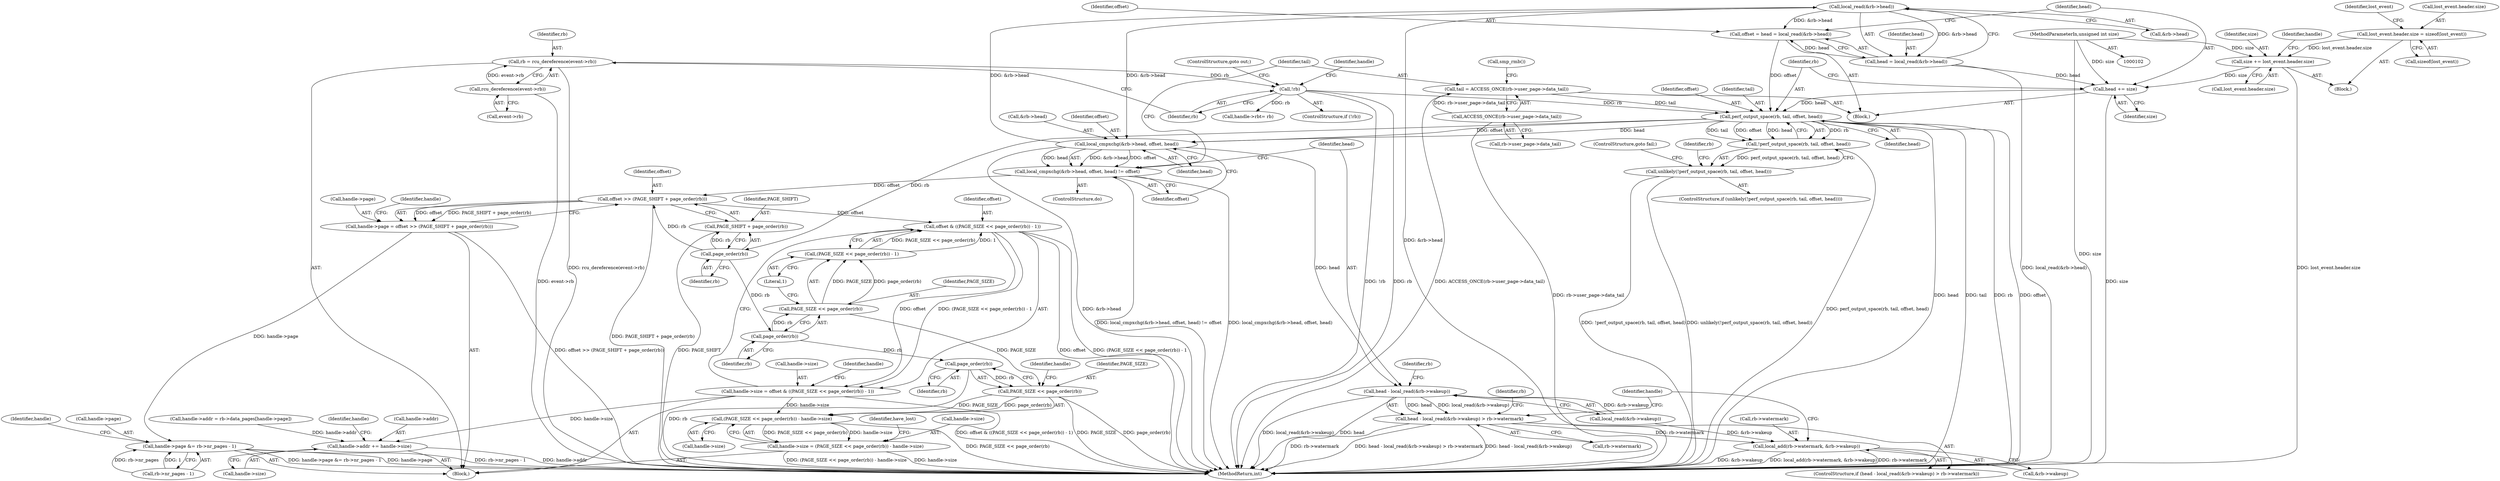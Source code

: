 digraph "0_linux_a8b0ca17b80e92faab46ee7179ba9e99ccb61233_68@API" {
"1000206" [label="(Call,local_read(&rb->head))"];
"1000224" [label="(Call,local_cmpxchg(&rb->head, offset, head))"];
"1000206" [label="(Call,local_read(&rb->head))"];
"1000217" [label="(Call,perf_output_space(rb, tail, offset, head))"];
"1000132" [label="(Call,!rb)"];
"1000125" [label="(Call,rb = rcu_dereference(event->rb))"];
"1000127" [label="(Call,rcu_dereference(event->rb))"];
"1000193" [label="(Call,tail = ACCESS_ONCE(rb->user_page->data_tail))"];
"1000195" [label="(Call,ACCESS_ONCE(rb->user_page->data_tail))"];
"1000202" [label="(Call,offset = head = local_read(&rb->head))"];
"1000204" [label="(Call,head = local_read(&rb->head))"];
"1000211" [label="(Call,head += size)"];
"1000182" [label="(Call,size += lost_event.header.size)"];
"1000166" [label="(Call,lost_event.header.size = sizeof(lost_event))"];
"1000105" [label="(MethodParameterIn,unsigned int size)"];
"1000216" [label="(Call,!perf_output_space(rb, tail, offset, head))"];
"1000215" [label="(Call,unlikely(!perf_output_space(rb, tail, offset, head)))"];
"1000223" [label="(Call,local_cmpxchg(&rb->head, offset, head) != offset)"];
"1000256" [label="(Call,offset >> (PAGE_SHIFT + page_order(rb)))"];
"1000252" [label="(Call,handle->page = offset >> (PAGE_SHIFT + page_order(rb)))"];
"1000262" [label="(Call,handle->page &= rb->nr_pages - 1)"];
"1000275" [label="(Call,offset & ((PAGE_SIZE << page_order(rb)) - 1))"];
"1000271" [label="(Call,handle->size = offset & ((PAGE_SIZE << page_order(rb)) - 1))"];
"1000294" [label="(Call,handle->addr += handle->size)"];
"1000305" [label="(Call,(PAGE_SIZE << page_order(rb)) - handle->size)"];
"1000301" [label="(Call,handle->size = (PAGE_SIZE << page_order(rb)) - handle->size)"];
"1000234" [label="(Call,head - local_read(&rb->wakeup))"];
"1000233" [label="(Call,head - local_read(&rb->wakeup) > rb->watermark)"];
"1000244" [label="(Call,local_add(rb->watermark, &rb->wakeup))"];
"1000260" [label="(Call,page_order(rb))"];
"1000258" [label="(Call,PAGE_SHIFT + page_order(rb))"];
"1000280" [label="(Call,page_order(rb))"];
"1000278" [label="(Call,PAGE_SIZE << page_order(rb))"];
"1000277" [label="(Call,(PAGE_SIZE << page_order(rb)) - 1)"];
"1000306" [label="(Call,PAGE_SIZE << page_order(rb))"];
"1000308" [label="(Call,page_order(rb))"];
"1000224" [label="(Call,local_cmpxchg(&rb->head, offset, head))"];
"1000204" [label="(Call,head = local_read(&rb->head))"];
"1000133" [label="(Identifier,rb)"];
"1000227" [label="(Identifier,rb)"];
"1000283" [label="(Call,handle->addr = rb->data_pages[handle->page])"];
"1000177" [label="(Identifier,lost_event)"];
"1000241" [label="(Call,rb->watermark)"];
"1000275" [label="(Call,offset & ((PAGE_SIZE << page_order(rb)) - 1))"];
"1000137" [label="(Identifier,handle)"];
"1000279" [label="(Identifier,PAGE_SIZE)"];
"1000277" [label="(Call,(PAGE_SIZE << page_order(rb)) - 1)"];
"1000134" [label="(ControlStructure,goto out;)"];
"1000252" [label="(Call,handle->page = offset >> (PAGE_SHIFT + page_order(rb)))"];
"1000203" [label="(Identifier,offset)"];
"1000264" [label="(Identifier,handle)"];
"1000166" [label="(Call,lost_event.header.size = sizeof(lost_event))"];
"1000257" [label="(Identifier,offset)"];
"1000272" [label="(Call,handle->size)"];
"1000127" [label="(Call,rcu_dereference(event->rb))"];
"1000183" [label="(Identifier,size)"];
"1000201" [label="(Call,smp_rmb())"];
"1000302" [label="(Call,handle->size)"];
"1000213" [label="(Identifier,size)"];
"1000233" [label="(Call,head - local_read(&rb->wakeup) > rb->watermark)"];
"1000301" [label="(Call,handle->size = (PAGE_SIZE << page_order(rb)) - handle->size)"];
"1000135" [label="(Call,handle->rb\t= rb)"];
"1000260" [label="(Call,page_order(rb))"];
"1000298" [label="(Call,handle->size)"];
"1000132" [label="(Call,!rb)"];
"1000225" [label="(Call,&rb->head)"];
"1000308" [label="(Call,page_order(rb))"];
"1000172" [label="(Call,sizeof(lost_event))"];
"1000246" [label="(Identifier,rb)"];
"1000131" [label="(ControlStructure,if (!rb))"];
"1000222" [label="(ControlStructure,goto fail;)"];
"1000165" [label="(Block,)"];
"1000258" [label="(Call,PAGE_SHIFT + page_order(rb))"];
"1000194" [label="(Identifier,tail)"];
"1000253" [label="(Call,handle->page)"];
"1000212" [label="(Identifier,head)"];
"1000230" [label="(Identifier,head)"];
"1000191" [label="(ControlStructure,do)"];
"1000261" [label="(Identifier,rb)"];
"1000105" [label="(MethodParameterIn,unsigned int size)"];
"1000217" [label="(Call,perf_output_space(rb, tail, offset, head))"];
"1000229" [label="(Identifier,offset)"];
"1000259" [label="(Identifier,PAGE_SHIFT)"];
"1000107" [label="(Block,)"];
"1000235" [label="(Identifier,head)"];
"1000306" [label="(Call,PAGE_SIZE << page_order(rb))"];
"1000245" [label="(Call,rb->watermark)"];
"1000242" [label="(Identifier,rb)"];
"1000282" [label="(Literal,1)"];
"1000303" [label="(Identifier,handle)"];
"1000232" [label="(ControlStructure,if (head - local_read(&rb->wakeup) > rb->watermark))"];
"1000305" [label="(Call,(PAGE_SIZE << page_order(rb)) - handle->size)"];
"1000216" [label="(Call,!perf_output_space(rb, tail, offset, head))"];
"1000263" [label="(Call,handle->page)"];
"1000190" [label="(Identifier,handle)"];
"1000254" [label="(Identifier,handle)"];
"1000285" [label="(Identifier,handle)"];
"1000184" [label="(Call,lost_event.header.size)"];
"1000309" [label="(Identifier,rb)"];
"1000195" [label="(Call,ACCESS_ONCE(rb->user_page->data_tail))"];
"1000314" [label="(Identifier,have_lost)"];
"1000266" [label="(Call,rb->nr_pages - 1)"];
"1000211" [label="(Call,head += size)"];
"1000234" [label="(Call,head - local_read(&rb->wakeup))"];
"1000126" [label="(Identifier,rb)"];
"1000248" [label="(Call,&rb->wakeup)"];
"1000244" [label="(Call,local_add(rb->watermark, &rb->wakeup))"];
"1000196" [label="(Call,rb->user_page->data_tail)"];
"1000271" [label="(Call,handle->size = offset & ((PAGE_SIZE << page_order(rb)) - 1))"];
"1000223" [label="(Call,local_cmpxchg(&rb->head, offset, head) != offset)"];
"1000193" [label="(Call,tail = ACCESS_ONCE(rb->user_page->data_tail))"];
"1000276" [label="(Identifier,offset)"];
"1000207" [label="(Call,&rb->head)"];
"1000262" [label="(Call,handle->page &= rb->nr_pages - 1)"];
"1000294" [label="(Call,handle->addr += handle->size)"];
"1000192" [label="(Block,)"];
"1000280" [label="(Call,page_order(rb))"];
"1000128" [label="(Call,event->rb)"];
"1000220" [label="(Identifier,offset)"];
"1000218" [label="(Identifier,rb)"];
"1000295" [label="(Call,handle->addr)"];
"1000125" [label="(Call,rb = rcu_dereference(event->rb))"];
"1000182" [label="(Call,size += lost_event.header.size)"];
"1000256" [label="(Call,offset >> (PAGE_SHIFT + page_order(rb)))"];
"1000219" [label="(Identifier,tail)"];
"1000214" [label="(ControlStructure,if (unlikely(!perf_output_space(rb, tail, offset, head))))"];
"1000311" [label="(Identifier,handle)"];
"1000281" [label="(Identifier,rb)"];
"1000205" [label="(Identifier,head)"];
"1000236" [label="(Call,local_read(&rb->wakeup))"];
"1000370" [label="(MethodReturn,int)"];
"1000273" [label="(Identifier,handle)"];
"1000231" [label="(Identifier,offset)"];
"1000221" [label="(Identifier,head)"];
"1000215" [label="(Call,unlikely(!perf_output_space(rb, tail, offset, head)))"];
"1000206" [label="(Call,local_read(&rb->head))"];
"1000278" [label="(Call,PAGE_SIZE << page_order(rb))"];
"1000307" [label="(Identifier,PAGE_SIZE)"];
"1000202" [label="(Call,offset = head = local_read(&rb->head))"];
"1000167" [label="(Call,lost_event.header.size)"];
"1000310" [label="(Call,handle->size)"];
"1000206" -> "1000204"  [label="AST: "];
"1000206" -> "1000207"  [label="CFG: "];
"1000207" -> "1000206"  [label="AST: "];
"1000204" -> "1000206"  [label="CFG: "];
"1000206" -> "1000370"  [label="DDG: &rb->head"];
"1000206" -> "1000202"  [label="DDG: &rb->head"];
"1000206" -> "1000204"  [label="DDG: &rb->head"];
"1000224" -> "1000206"  [label="DDG: &rb->head"];
"1000206" -> "1000224"  [label="DDG: &rb->head"];
"1000224" -> "1000223"  [label="AST: "];
"1000224" -> "1000230"  [label="CFG: "];
"1000225" -> "1000224"  [label="AST: "];
"1000229" -> "1000224"  [label="AST: "];
"1000230" -> "1000224"  [label="AST: "];
"1000231" -> "1000224"  [label="CFG: "];
"1000224" -> "1000370"  [label="DDG: &rb->head"];
"1000224" -> "1000223"  [label="DDG: &rb->head"];
"1000224" -> "1000223"  [label="DDG: offset"];
"1000224" -> "1000223"  [label="DDG: head"];
"1000217" -> "1000224"  [label="DDG: offset"];
"1000217" -> "1000224"  [label="DDG: head"];
"1000224" -> "1000234"  [label="DDG: head"];
"1000217" -> "1000216"  [label="AST: "];
"1000217" -> "1000221"  [label="CFG: "];
"1000218" -> "1000217"  [label="AST: "];
"1000219" -> "1000217"  [label="AST: "];
"1000220" -> "1000217"  [label="AST: "];
"1000221" -> "1000217"  [label="AST: "];
"1000216" -> "1000217"  [label="CFG: "];
"1000217" -> "1000370"  [label="DDG: head"];
"1000217" -> "1000370"  [label="DDG: tail"];
"1000217" -> "1000370"  [label="DDG: rb"];
"1000217" -> "1000370"  [label="DDG: offset"];
"1000217" -> "1000216"  [label="DDG: rb"];
"1000217" -> "1000216"  [label="DDG: tail"];
"1000217" -> "1000216"  [label="DDG: offset"];
"1000217" -> "1000216"  [label="DDG: head"];
"1000132" -> "1000217"  [label="DDG: rb"];
"1000193" -> "1000217"  [label="DDG: tail"];
"1000202" -> "1000217"  [label="DDG: offset"];
"1000211" -> "1000217"  [label="DDG: head"];
"1000217" -> "1000260"  [label="DDG: rb"];
"1000132" -> "1000131"  [label="AST: "];
"1000132" -> "1000133"  [label="CFG: "];
"1000133" -> "1000132"  [label="AST: "];
"1000134" -> "1000132"  [label="CFG: "];
"1000137" -> "1000132"  [label="CFG: "];
"1000132" -> "1000370"  [label="DDG: !rb"];
"1000132" -> "1000370"  [label="DDG: rb"];
"1000125" -> "1000132"  [label="DDG: rb"];
"1000132" -> "1000135"  [label="DDG: rb"];
"1000125" -> "1000107"  [label="AST: "];
"1000125" -> "1000127"  [label="CFG: "];
"1000126" -> "1000125"  [label="AST: "];
"1000127" -> "1000125"  [label="AST: "];
"1000133" -> "1000125"  [label="CFG: "];
"1000125" -> "1000370"  [label="DDG: rcu_dereference(event->rb)"];
"1000127" -> "1000125"  [label="DDG: event->rb"];
"1000127" -> "1000128"  [label="CFG: "];
"1000128" -> "1000127"  [label="AST: "];
"1000127" -> "1000370"  [label="DDG: event->rb"];
"1000193" -> "1000192"  [label="AST: "];
"1000193" -> "1000195"  [label="CFG: "];
"1000194" -> "1000193"  [label="AST: "];
"1000195" -> "1000193"  [label="AST: "];
"1000201" -> "1000193"  [label="CFG: "];
"1000193" -> "1000370"  [label="DDG: ACCESS_ONCE(rb->user_page->data_tail)"];
"1000195" -> "1000193"  [label="DDG: rb->user_page->data_tail"];
"1000195" -> "1000196"  [label="CFG: "];
"1000196" -> "1000195"  [label="AST: "];
"1000195" -> "1000370"  [label="DDG: rb->user_page->data_tail"];
"1000202" -> "1000192"  [label="AST: "];
"1000202" -> "1000204"  [label="CFG: "];
"1000203" -> "1000202"  [label="AST: "];
"1000204" -> "1000202"  [label="AST: "];
"1000212" -> "1000202"  [label="CFG: "];
"1000204" -> "1000202"  [label="DDG: head"];
"1000205" -> "1000204"  [label="AST: "];
"1000204" -> "1000370"  [label="DDG: local_read(&rb->head)"];
"1000204" -> "1000211"  [label="DDG: head"];
"1000211" -> "1000192"  [label="AST: "];
"1000211" -> "1000213"  [label="CFG: "];
"1000212" -> "1000211"  [label="AST: "];
"1000213" -> "1000211"  [label="AST: "];
"1000218" -> "1000211"  [label="CFG: "];
"1000211" -> "1000370"  [label="DDG: size"];
"1000182" -> "1000211"  [label="DDG: size"];
"1000105" -> "1000211"  [label="DDG: size"];
"1000182" -> "1000165"  [label="AST: "];
"1000182" -> "1000184"  [label="CFG: "];
"1000183" -> "1000182"  [label="AST: "];
"1000184" -> "1000182"  [label="AST: "];
"1000190" -> "1000182"  [label="CFG: "];
"1000182" -> "1000370"  [label="DDG: lost_event.header.size"];
"1000166" -> "1000182"  [label="DDG: lost_event.header.size"];
"1000105" -> "1000182"  [label="DDG: size"];
"1000166" -> "1000165"  [label="AST: "];
"1000166" -> "1000172"  [label="CFG: "];
"1000167" -> "1000166"  [label="AST: "];
"1000172" -> "1000166"  [label="AST: "];
"1000177" -> "1000166"  [label="CFG: "];
"1000105" -> "1000102"  [label="AST: "];
"1000105" -> "1000370"  [label="DDG: size"];
"1000216" -> "1000215"  [label="AST: "];
"1000215" -> "1000216"  [label="CFG: "];
"1000216" -> "1000370"  [label="DDG: perf_output_space(rb, tail, offset, head)"];
"1000216" -> "1000215"  [label="DDG: perf_output_space(rb, tail, offset, head)"];
"1000215" -> "1000214"  [label="AST: "];
"1000227" -> "1000215"  [label="CFG: "];
"1000222" -> "1000215"  [label="CFG: "];
"1000215" -> "1000370"  [label="DDG: !perf_output_space(rb, tail, offset, head)"];
"1000215" -> "1000370"  [label="DDG: unlikely(!perf_output_space(rb, tail, offset, head))"];
"1000223" -> "1000191"  [label="AST: "];
"1000223" -> "1000231"  [label="CFG: "];
"1000231" -> "1000223"  [label="AST: "];
"1000194" -> "1000223"  [label="CFG: "];
"1000235" -> "1000223"  [label="CFG: "];
"1000223" -> "1000370"  [label="DDG: local_cmpxchg(&rb->head, offset, head) != offset"];
"1000223" -> "1000370"  [label="DDG: local_cmpxchg(&rb->head, offset, head)"];
"1000223" -> "1000256"  [label="DDG: offset"];
"1000256" -> "1000252"  [label="AST: "];
"1000256" -> "1000258"  [label="CFG: "];
"1000257" -> "1000256"  [label="AST: "];
"1000258" -> "1000256"  [label="AST: "];
"1000252" -> "1000256"  [label="CFG: "];
"1000256" -> "1000370"  [label="DDG: PAGE_SHIFT + page_order(rb)"];
"1000256" -> "1000252"  [label="DDG: offset"];
"1000256" -> "1000252"  [label="DDG: PAGE_SHIFT + page_order(rb)"];
"1000260" -> "1000256"  [label="DDG: rb"];
"1000256" -> "1000275"  [label="DDG: offset"];
"1000252" -> "1000107"  [label="AST: "];
"1000253" -> "1000252"  [label="AST: "];
"1000264" -> "1000252"  [label="CFG: "];
"1000252" -> "1000370"  [label="DDG: offset >> (PAGE_SHIFT + page_order(rb))"];
"1000252" -> "1000262"  [label="DDG: handle->page"];
"1000262" -> "1000107"  [label="AST: "];
"1000262" -> "1000266"  [label="CFG: "];
"1000263" -> "1000262"  [label="AST: "];
"1000266" -> "1000262"  [label="AST: "];
"1000273" -> "1000262"  [label="CFG: "];
"1000262" -> "1000370"  [label="DDG: handle->page &= rb->nr_pages - 1"];
"1000262" -> "1000370"  [label="DDG: handle->page"];
"1000262" -> "1000370"  [label="DDG: rb->nr_pages - 1"];
"1000266" -> "1000262"  [label="DDG: rb->nr_pages"];
"1000266" -> "1000262"  [label="DDG: 1"];
"1000275" -> "1000271"  [label="AST: "];
"1000275" -> "1000277"  [label="CFG: "];
"1000276" -> "1000275"  [label="AST: "];
"1000277" -> "1000275"  [label="AST: "];
"1000271" -> "1000275"  [label="CFG: "];
"1000275" -> "1000370"  [label="DDG: offset"];
"1000275" -> "1000370"  [label="DDG: (PAGE_SIZE << page_order(rb)) - 1"];
"1000275" -> "1000271"  [label="DDG: offset"];
"1000275" -> "1000271"  [label="DDG: (PAGE_SIZE << page_order(rb)) - 1"];
"1000277" -> "1000275"  [label="DDG: PAGE_SIZE << page_order(rb)"];
"1000277" -> "1000275"  [label="DDG: 1"];
"1000271" -> "1000107"  [label="AST: "];
"1000272" -> "1000271"  [label="AST: "];
"1000285" -> "1000271"  [label="CFG: "];
"1000271" -> "1000370"  [label="DDG: offset & ((PAGE_SIZE << page_order(rb)) - 1)"];
"1000271" -> "1000294"  [label="DDG: handle->size"];
"1000271" -> "1000305"  [label="DDG: handle->size"];
"1000294" -> "1000107"  [label="AST: "];
"1000294" -> "1000298"  [label="CFG: "];
"1000295" -> "1000294"  [label="AST: "];
"1000298" -> "1000294"  [label="AST: "];
"1000303" -> "1000294"  [label="CFG: "];
"1000294" -> "1000370"  [label="DDG: handle->addr"];
"1000283" -> "1000294"  [label="DDG: handle->addr"];
"1000305" -> "1000301"  [label="AST: "];
"1000305" -> "1000310"  [label="CFG: "];
"1000306" -> "1000305"  [label="AST: "];
"1000310" -> "1000305"  [label="AST: "];
"1000301" -> "1000305"  [label="CFG: "];
"1000305" -> "1000370"  [label="DDG: PAGE_SIZE << page_order(rb)"];
"1000305" -> "1000301"  [label="DDG: PAGE_SIZE << page_order(rb)"];
"1000305" -> "1000301"  [label="DDG: handle->size"];
"1000306" -> "1000305"  [label="DDG: PAGE_SIZE"];
"1000306" -> "1000305"  [label="DDG: page_order(rb)"];
"1000301" -> "1000107"  [label="AST: "];
"1000302" -> "1000301"  [label="AST: "];
"1000314" -> "1000301"  [label="CFG: "];
"1000301" -> "1000370"  [label="DDG: (PAGE_SIZE << page_order(rb)) - handle->size"];
"1000301" -> "1000370"  [label="DDG: handle->size"];
"1000234" -> "1000233"  [label="AST: "];
"1000234" -> "1000236"  [label="CFG: "];
"1000235" -> "1000234"  [label="AST: "];
"1000236" -> "1000234"  [label="AST: "];
"1000242" -> "1000234"  [label="CFG: "];
"1000234" -> "1000370"  [label="DDG: local_read(&rb->wakeup)"];
"1000234" -> "1000370"  [label="DDG: head"];
"1000234" -> "1000233"  [label="DDG: head"];
"1000234" -> "1000233"  [label="DDG: local_read(&rb->wakeup)"];
"1000236" -> "1000234"  [label="DDG: &rb->wakeup"];
"1000233" -> "1000232"  [label="AST: "];
"1000233" -> "1000241"  [label="CFG: "];
"1000241" -> "1000233"  [label="AST: "];
"1000246" -> "1000233"  [label="CFG: "];
"1000254" -> "1000233"  [label="CFG: "];
"1000233" -> "1000370"  [label="DDG: head - local_read(&rb->wakeup) > rb->watermark"];
"1000233" -> "1000370"  [label="DDG: head - local_read(&rb->wakeup)"];
"1000233" -> "1000370"  [label="DDG: rb->watermark"];
"1000233" -> "1000244"  [label="DDG: rb->watermark"];
"1000244" -> "1000232"  [label="AST: "];
"1000244" -> "1000248"  [label="CFG: "];
"1000245" -> "1000244"  [label="AST: "];
"1000248" -> "1000244"  [label="AST: "];
"1000254" -> "1000244"  [label="CFG: "];
"1000244" -> "1000370"  [label="DDG: &rb->wakeup"];
"1000244" -> "1000370"  [label="DDG: local_add(rb->watermark, &rb->wakeup)"];
"1000244" -> "1000370"  [label="DDG: rb->watermark"];
"1000236" -> "1000244"  [label="DDG: &rb->wakeup"];
"1000260" -> "1000258"  [label="AST: "];
"1000260" -> "1000261"  [label="CFG: "];
"1000261" -> "1000260"  [label="AST: "];
"1000258" -> "1000260"  [label="CFG: "];
"1000260" -> "1000258"  [label="DDG: rb"];
"1000260" -> "1000280"  [label="DDG: rb"];
"1000259" -> "1000258"  [label="AST: "];
"1000258" -> "1000370"  [label="DDG: PAGE_SHIFT"];
"1000280" -> "1000278"  [label="AST: "];
"1000280" -> "1000281"  [label="CFG: "];
"1000281" -> "1000280"  [label="AST: "];
"1000278" -> "1000280"  [label="CFG: "];
"1000280" -> "1000278"  [label="DDG: rb"];
"1000280" -> "1000308"  [label="DDG: rb"];
"1000278" -> "1000277"  [label="AST: "];
"1000279" -> "1000278"  [label="AST: "];
"1000282" -> "1000278"  [label="CFG: "];
"1000278" -> "1000277"  [label="DDG: PAGE_SIZE"];
"1000278" -> "1000277"  [label="DDG: page_order(rb)"];
"1000278" -> "1000306"  [label="DDG: PAGE_SIZE"];
"1000277" -> "1000282"  [label="CFG: "];
"1000282" -> "1000277"  [label="AST: "];
"1000306" -> "1000308"  [label="CFG: "];
"1000307" -> "1000306"  [label="AST: "];
"1000308" -> "1000306"  [label="AST: "];
"1000311" -> "1000306"  [label="CFG: "];
"1000306" -> "1000370"  [label="DDG: PAGE_SIZE"];
"1000306" -> "1000370"  [label="DDG: page_order(rb)"];
"1000308" -> "1000306"  [label="DDG: rb"];
"1000308" -> "1000309"  [label="CFG: "];
"1000309" -> "1000308"  [label="AST: "];
"1000308" -> "1000370"  [label="DDG: rb"];
}
